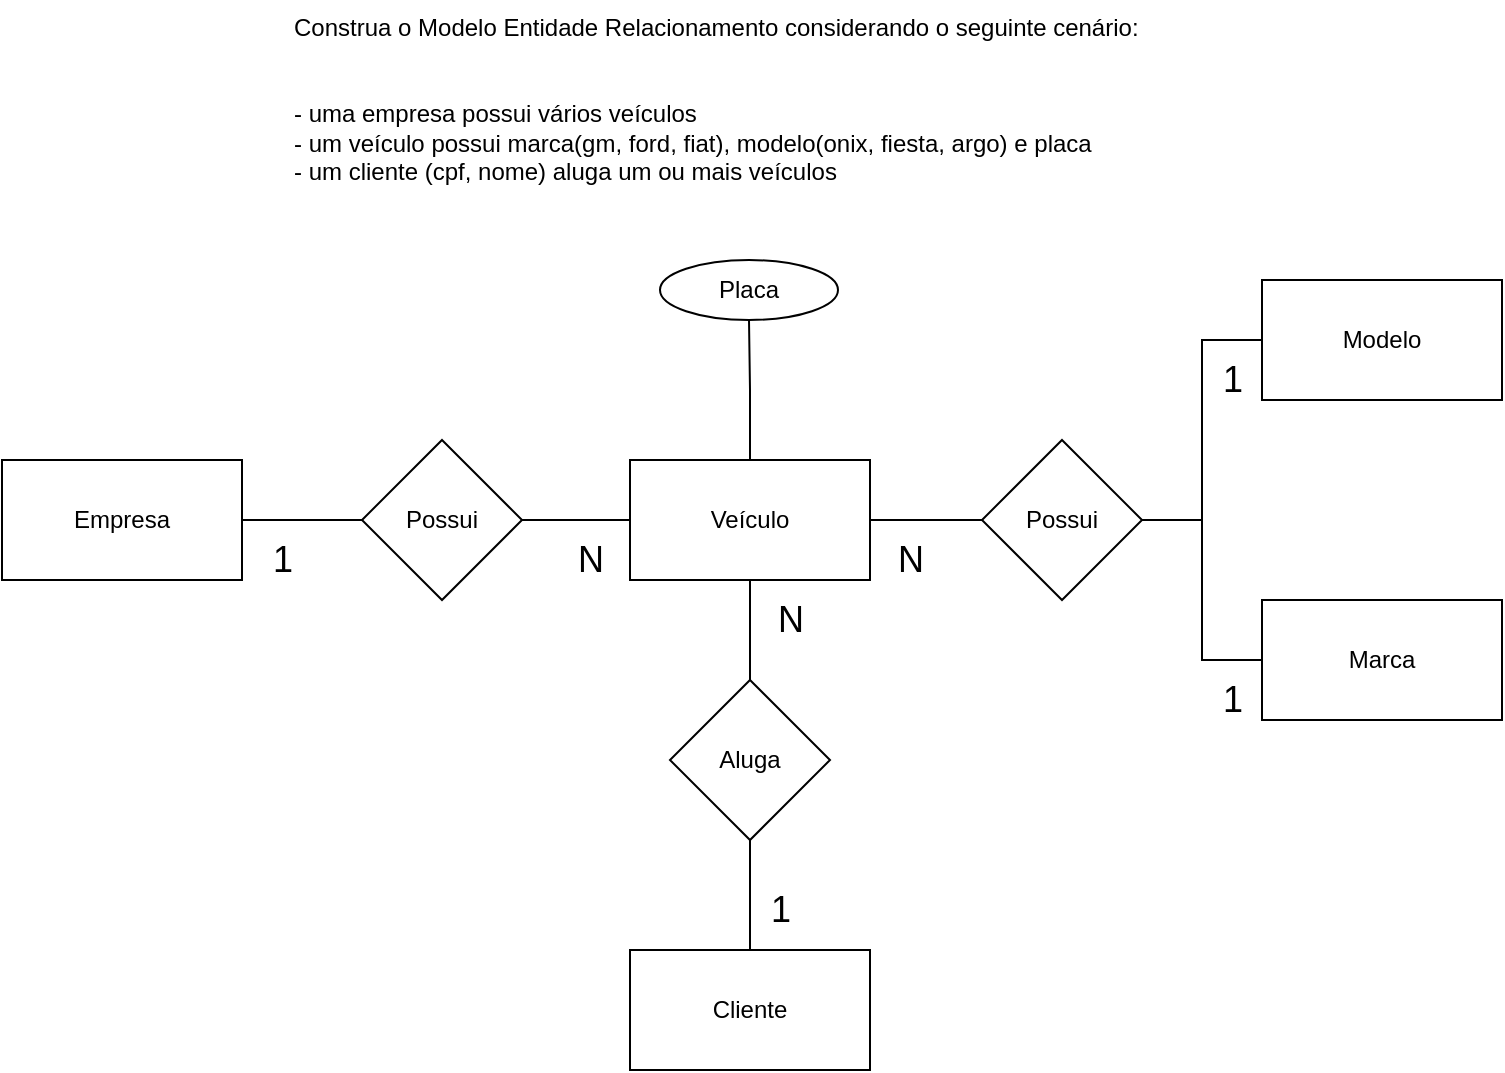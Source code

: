 <mxfile version="21.6.5" type="device">
  <diagram name="Página-1" id="-CTEmnXeWPxp8Q7lZpp3">
    <mxGraphModel dx="875" dy="484" grid="1" gridSize="10" guides="1" tooltips="1" connect="1" arrows="1" fold="1" page="1" pageScale="1" pageWidth="827" pageHeight="1169" math="0" shadow="0">
      <root>
        <mxCell id="0" />
        <mxCell id="1" parent="0" />
        <mxCell id="7Wc_WhGy-kbCOHfc4Ke2-1" value="Construa o Modelo Entidade Relacionamento considerando o seguinte cenário:&#xa;&#xa;&#xa;- uma empresa possui vários veículos&#xa;- um veículo possui marca(gm, ford, fiat), modelo(onix, fiesta, argo) e placa&#xa;- um cliente (cpf, nome) aluga um ou mais veículos" style="text;whiteSpace=wrap;" vertex="1" parent="1">
          <mxGeometry x="184" y="80" width="460" height="110" as="geometry" />
        </mxCell>
        <mxCell id="7Wc_WhGy-kbCOHfc4Ke2-10" style="edgeStyle=orthogonalEdgeStyle;rounded=0;orthogonalLoop=1;jettySize=auto;html=1;endArrow=none;endFill=0;" edge="1" parent="1" source="7Wc_WhGy-kbCOHfc4Ke2-2" target="7Wc_WhGy-kbCOHfc4Ke2-8">
          <mxGeometry relative="1" as="geometry" />
        </mxCell>
        <mxCell id="7Wc_WhGy-kbCOHfc4Ke2-2" value="Empresa" style="rounded=0;whiteSpace=wrap;html=1;" vertex="1" parent="1">
          <mxGeometry x="40" y="310" width="120" height="60" as="geometry" />
        </mxCell>
        <mxCell id="7Wc_WhGy-kbCOHfc4Ke2-12" style="edgeStyle=orthogonalEdgeStyle;rounded=0;orthogonalLoop=1;jettySize=auto;html=1;endArrow=none;endFill=0;" edge="1" parent="1" source="7Wc_WhGy-kbCOHfc4Ke2-3" target="7Wc_WhGy-kbCOHfc4Ke2-7">
          <mxGeometry relative="1" as="geometry" />
        </mxCell>
        <mxCell id="7Wc_WhGy-kbCOHfc4Ke2-25" style="edgeStyle=orthogonalEdgeStyle;rounded=0;orthogonalLoop=1;jettySize=auto;html=1;endArrow=none;endFill=0;" edge="1" parent="1" source="7Wc_WhGy-kbCOHfc4Ke2-3" target="7Wc_WhGy-kbCOHfc4Ke2-24">
          <mxGeometry relative="1" as="geometry" />
        </mxCell>
        <mxCell id="7Wc_WhGy-kbCOHfc4Ke2-3" value="Veículo" style="rounded=0;whiteSpace=wrap;html=1;" vertex="1" parent="1">
          <mxGeometry x="354" y="310" width="120" height="60" as="geometry" />
        </mxCell>
        <mxCell id="7Wc_WhGy-kbCOHfc4Ke2-4" value="Marca" style="rounded=0;whiteSpace=wrap;html=1;" vertex="1" parent="1">
          <mxGeometry x="670" y="380" width="120" height="60" as="geometry" />
        </mxCell>
        <mxCell id="7Wc_WhGy-kbCOHfc4Ke2-14" style="edgeStyle=orthogonalEdgeStyle;rounded=0;orthogonalLoop=1;jettySize=auto;html=1;endArrow=none;endFill=0;" edge="1" parent="1" source="7Wc_WhGy-kbCOHfc4Ke2-5" target="7Wc_WhGy-kbCOHfc4Ke2-9">
          <mxGeometry relative="1" as="geometry" />
        </mxCell>
        <mxCell id="7Wc_WhGy-kbCOHfc4Ke2-5" value="Cliente" style="rounded=0;whiteSpace=wrap;html=1;" vertex="1" parent="1">
          <mxGeometry x="354" y="555" width="120" height="60" as="geometry" />
        </mxCell>
        <mxCell id="7Wc_WhGy-kbCOHfc4Ke2-13" style="edgeStyle=orthogonalEdgeStyle;rounded=0;orthogonalLoop=1;jettySize=auto;html=1;endArrow=none;endFill=0;" edge="1" parent="1" source="7Wc_WhGy-kbCOHfc4Ke2-7" target="7Wc_WhGy-kbCOHfc4Ke2-4">
          <mxGeometry relative="1" as="geometry" />
        </mxCell>
        <mxCell id="7Wc_WhGy-kbCOHfc4Ke2-28" style="edgeStyle=orthogonalEdgeStyle;rounded=0;orthogonalLoop=1;jettySize=auto;html=1;endArrow=none;endFill=0;" edge="1" parent="1" source="7Wc_WhGy-kbCOHfc4Ke2-7" target="7Wc_WhGy-kbCOHfc4Ke2-27">
          <mxGeometry relative="1" as="geometry">
            <Array as="points">
              <mxPoint x="640" y="340" />
              <mxPoint x="640" y="250" />
            </Array>
          </mxGeometry>
        </mxCell>
        <mxCell id="7Wc_WhGy-kbCOHfc4Ke2-7" value="Possui" style="rhombus;whiteSpace=wrap;html=1;" vertex="1" parent="1">
          <mxGeometry x="530" y="300" width="80" height="80" as="geometry" />
        </mxCell>
        <mxCell id="7Wc_WhGy-kbCOHfc4Ke2-11" style="edgeStyle=orthogonalEdgeStyle;rounded=0;orthogonalLoop=1;jettySize=auto;html=1;exitX=1;exitY=0.5;exitDx=0;exitDy=0;entryX=0;entryY=0.5;entryDx=0;entryDy=0;endArrow=none;endFill=0;" edge="1" parent="1" source="7Wc_WhGy-kbCOHfc4Ke2-8" target="7Wc_WhGy-kbCOHfc4Ke2-3">
          <mxGeometry relative="1" as="geometry" />
        </mxCell>
        <mxCell id="7Wc_WhGy-kbCOHfc4Ke2-8" value="Possui" style="rhombus;whiteSpace=wrap;html=1;" vertex="1" parent="1">
          <mxGeometry x="220" y="300" width="80" height="80" as="geometry" />
        </mxCell>
        <mxCell id="7Wc_WhGy-kbCOHfc4Ke2-15" style="edgeStyle=orthogonalEdgeStyle;rounded=0;orthogonalLoop=1;jettySize=auto;html=1;endArrow=none;endFill=0;" edge="1" parent="1" source="7Wc_WhGy-kbCOHfc4Ke2-9" target="7Wc_WhGy-kbCOHfc4Ke2-3">
          <mxGeometry relative="1" as="geometry" />
        </mxCell>
        <mxCell id="7Wc_WhGy-kbCOHfc4Ke2-9" value="Aluga" style="rhombus;whiteSpace=wrap;html=1;" vertex="1" parent="1">
          <mxGeometry x="374" y="420" width="80" height="80" as="geometry" />
        </mxCell>
        <mxCell id="7Wc_WhGy-kbCOHfc4Ke2-16" value="N" style="text;html=1;align=center;verticalAlign=middle;resizable=0;points=[];autosize=1;strokeColor=none;fillColor=none;fontSize=18;" vertex="1" parent="1">
          <mxGeometry x="314" y="340" width="40" height="40" as="geometry" />
        </mxCell>
        <mxCell id="7Wc_WhGy-kbCOHfc4Ke2-17" value="N" style="text;html=1;align=center;verticalAlign=middle;resizable=0;points=[];autosize=1;strokeColor=none;fillColor=none;fontSize=18;" vertex="1" parent="1">
          <mxGeometry x="414" y="370" width="40" height="40" as="geometry" />
        </mxCell>
        <mxCell id="7Wc_WhGy-kbCOHfc4Ke2-18" value="1" style="text;html=1;align=center;verticalAlign=middle;resizable=0;points=[];autosize=1;strokeColor=none;fillColor=none;fontSize=18;" vertex="1" parent="1">
          <mxGeometry x="165" y="340" width="30" height="40" as="geometry" />
        </mxCell>
        <mxCell id="7Wc_WhGy-kbCOHfc4Ke2-19" value="1" style="text;html=1;align=center;verticalAlign=middle;resizable=0;points=[];autosize=1;strokeColor=none;fillColor=none;fontSize=18;" vertex="1" parent="1">
          <mxGeometry x="640" y="410" width="30" height="40" as="geometry" />
        </mxCell>
        <mxCell id="7Wc_WhGy-kbCOHfc4Ke2-20" value="N" style="text;html=1;align=center;verticalAlign=middle;resizable=0;points=[];autosize=1;strokeColor=none;fillColor=none;fontSize=18;" vertex="1" parent="1">
          <mxGeometry x="474" y="340" width="40" height="40" as="geometry" />
        </mxCell>
        <mxCell id="7Wc_WhGy-kbCOHfc4Ke2-23" value="1" style="text;html=1;align=center;verticalAlign=middle;resizable=0;points=[];autosize=1;strokeColor=none;fillColor=none;fontSize=18;" vertex="1" parent="1">
          <mxGeometry x="414" y="515" width="30" height="40" as="geometry" />
        </mxCell>
        <mxCell id="7Wc_WhGy-kbCOHfc4Ke2-24" value="Placa" style="ellipse;whiteSpace=wrap;html=1;" vertex="1" parent="1">
          <mxGeometry x="369" y="210" width="89" height="30" as="geometry" />
        </mxCell>
        <mxCell id="7Wc_WhGy-kbCOHfc4Ke2-26" value="1" style="text;html=1;align=center;verticalAlign=middle;resizable=0;points=[];autosize=1;strokeColor=none;fillColor=none;fontSize=18;" vertex="1" parent="1">
          <mxGeometry x="640" y="250" width="30" height="40" as="geometry" />
        </mxCell>
        <mxCell id="7Wc_WhGy-kbCOHfc4Ke2-27" value="Modelo" style="rounded=0;whiteSpace=wrap;html=1;" vertex="1" parent="1">
          <mxGeometry x="670" y="220" width="120" height="60" as="geometry" />
        </mxCell>
      </root>
    </mxGraphModel>
  </diagram>
</mxfile>
